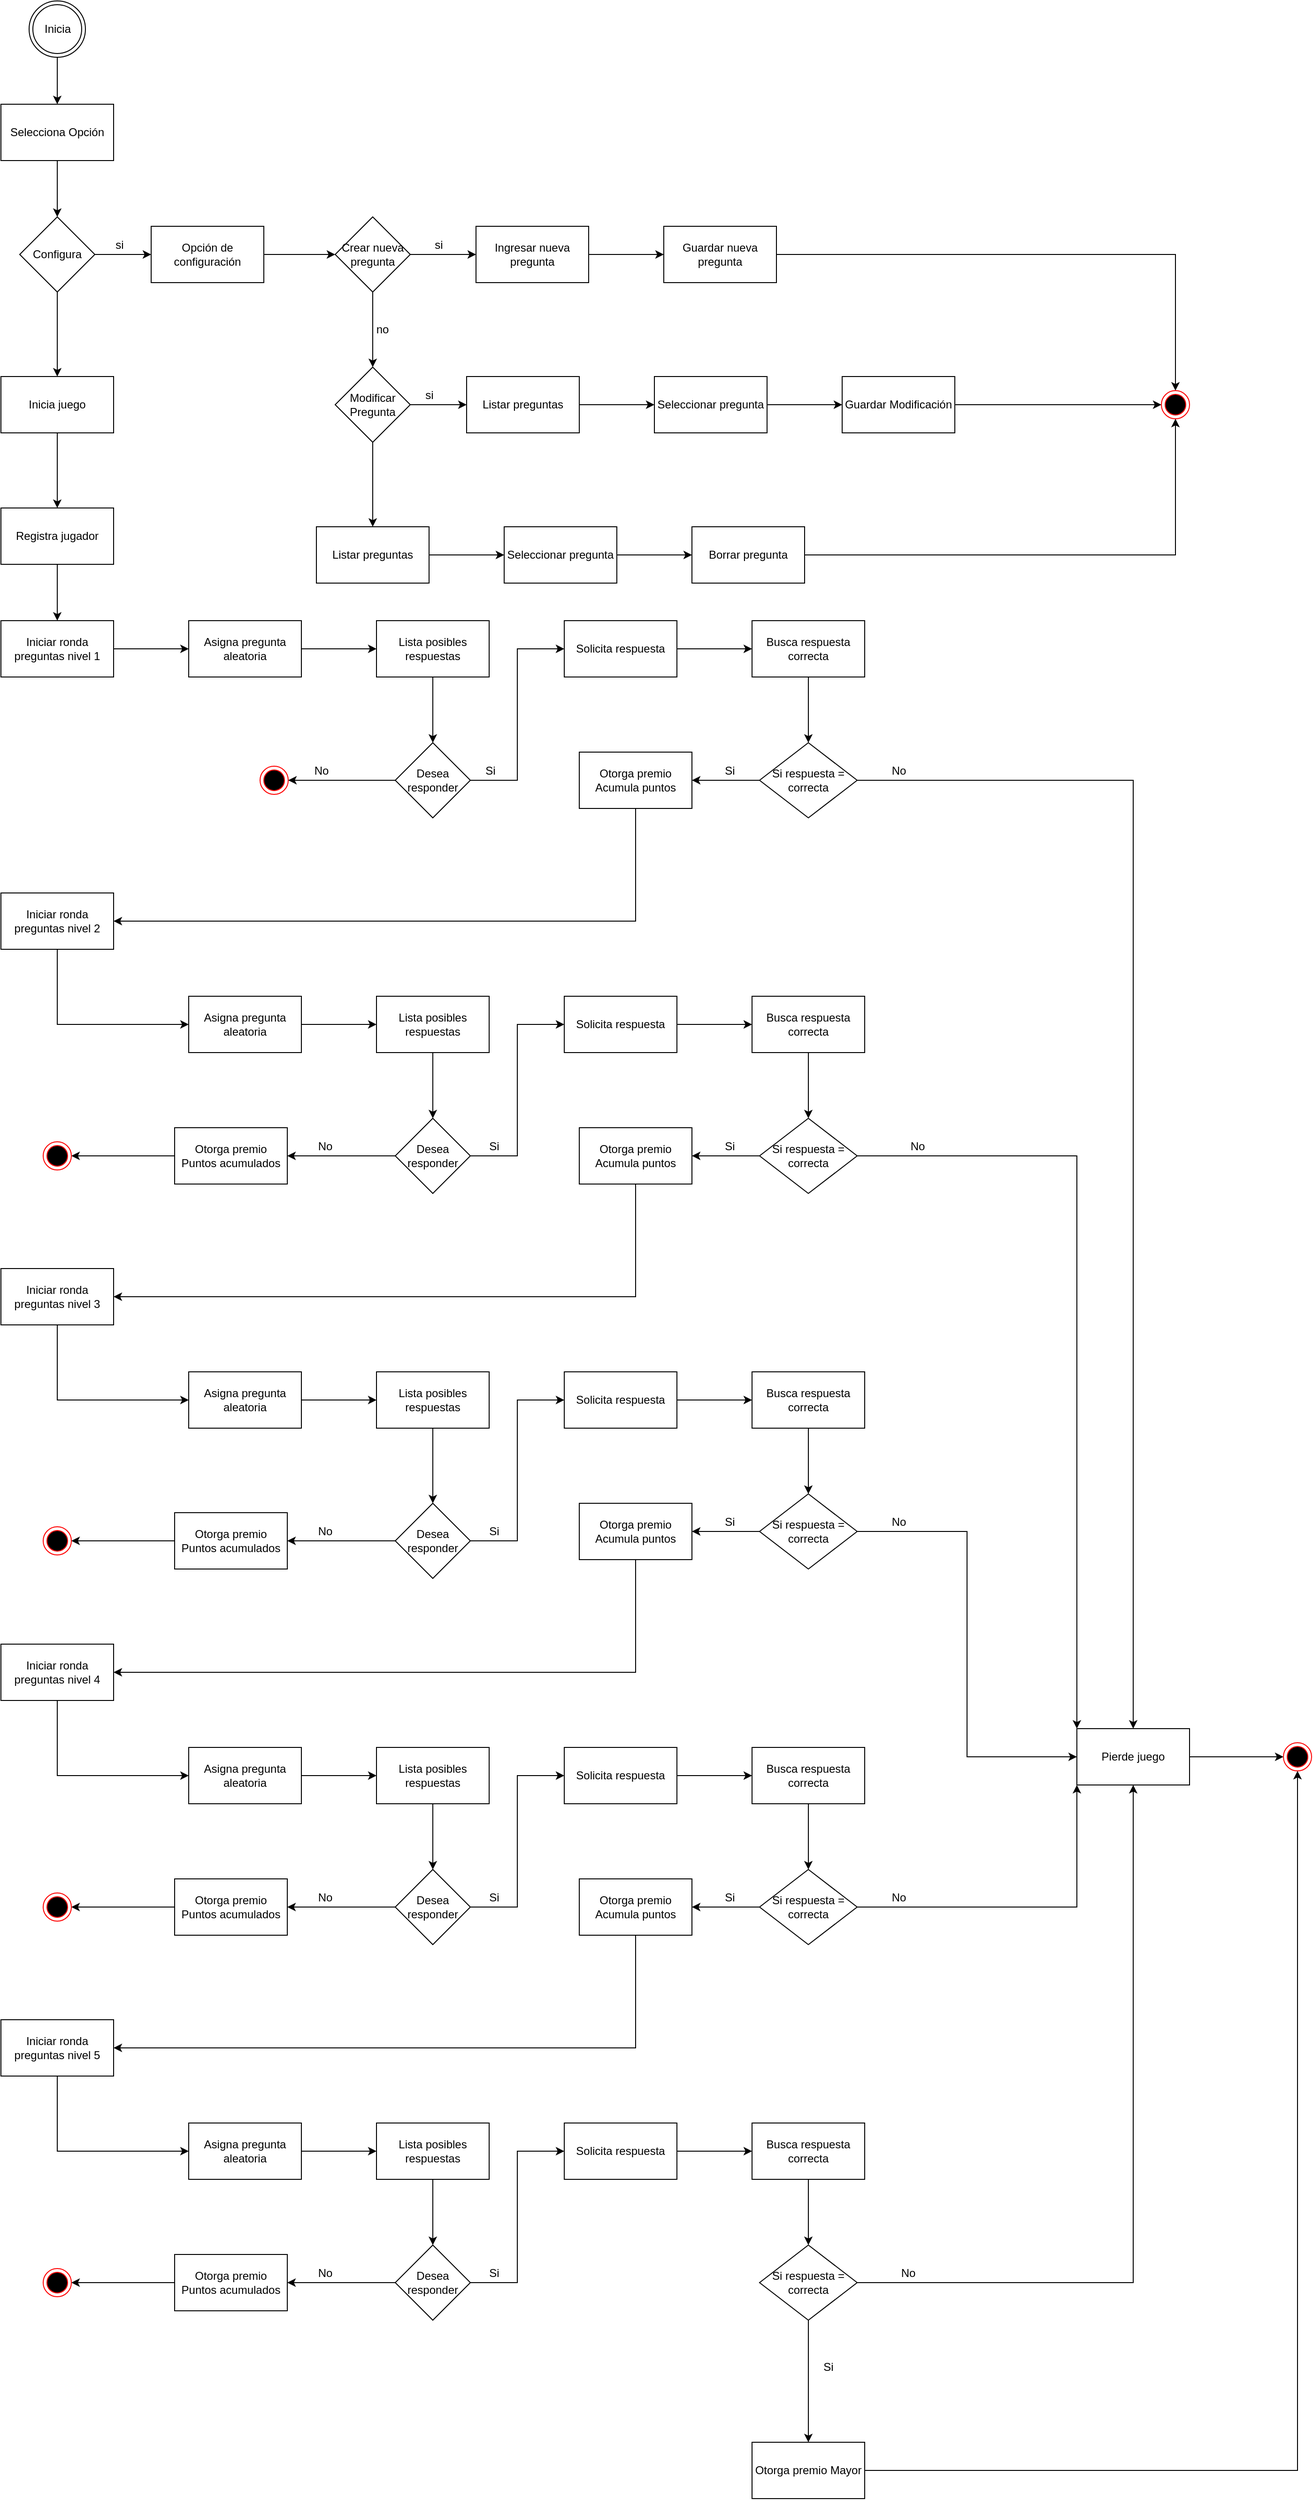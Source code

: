<mxfile version="15.3.1" type="device" pages="2"><diagram id="C5RBs43oDa-KdzZeNtuy" name="Flujo"><mxGraphModel dx="1102" dy="624" grid="1" gridSize="10" guides="1" tooltips="1" connect="1" arrows="1" fold="1" page="1" pageScale="1" pageWidth="827" pageHeight="1169" math="0" shadow="0"><root><mxCell id="WIyWlLk6GJQsqaUBKTNV-0"/><mxCell id="WIyWlLk6GJQsqaUBKTNV-1" parent="WIyWlLk6GJQsqaUBKTNV-0"/><mxCell id="tXvdIwY69eJyTciP9-Ho-4" value="" style="edgeStyle=orthogonalEdgeStyle;rounded=0;orthogonalLoop=1;jettySize=auto;html=1;" parent="WIyWlLk6GJQsqaUBKTNV-1" source="tXvdIwY69eJyTciP9-Ho-1" target="tXvdIwY69eJyTciP9-Ho-2" edge="1"><mxGeometry relative="1" as="geometry"/></mxCell><mxCell id="tXvdIwY69eJyTciP9-Ho-1" value="Inicia" style="ellipse;shape=doubleEllipse;html=1;dashed=0;whitespace=wrap;aspect=fixed;" parent="WIyWlLk6GJQsqaUBKTNV-1" vertex="1"><mxGeometry x="384" y="40" width="60" height="60" as="geometry"/></mxCell><mxCell id="tXvdIwY69eJyTciP9-Ho-5" value="" style="edgeStyle=orthogonalEdgeStyle;rounded=0;orthogonalLoop=1;jettySize=auto;html=1;" parent="WIyWlLk6GJQsqaUBKTNV-1" source="tXvdIwY69eJyTciP9-Ho-2" target="tXvdIwY69eJyTciP9-Ho-3" edge="1"><mxGeometry relative="1" as="geometry"/></mxCell><mxCell id="tXvdIwY69eJyTciP9-Ho-2" value="Selecciona Opción" style="rounded=0;whiteSpace=wrap;html=1;" parent="WIyWlLk6GJQsqaUBKTNV-1" vertex="1"><mxGeometry x="354" y="150" width="120" height="60" as="geometry"/></mxCell><mxCell id="tXvdIwY69eJyTciP9-Ho-7" value="" style="edgeStyle=orthogonalEdgeStyle;rounded=0;orthogonalLoop=1;jettySize=auto;html=1;" parent="WIyWlLk6GJQsqaUBKTNV-1" source="tXvdIwY69eJyTciP9-Ho-3" target="tXvdIwY69eJyTciP9-Ho-6" edge="1"><mxGeometry relative="1" as="geometry"/></mxCell><mxCell id="tXvdIwY69eJyTciP9-Ho-45" value="" style="edgeStyle=orthogonalEdgeStyle;rounded=0;orthogonalLoop=1;jettySize=auto;html=1;" parent="WIyWlLk6GJQsqaUBKTNV-1" source="tXvdIwY69eJyTciP9-Ho-3" target="tXvdIwY69eJyTciP9-Ho-44" edge="1"><mxGeometry relative="1" as="geometry"/></mxCell><mxCell id="tXvdIwY69eJyTciP9-Ho-3" value="Configura" style="rhombus;whiteSpace=wrap;html=1;" parent="WIyWlLk6GJQsqaUBKTNV-1" vertex="1"><mxGeometry x="374" y="270" width="80" height="80" as="geometry"/></mxCell><mxCell id="tXvdIwY69eJyTciP9-Ho-9" value="" style="edgeStyle=orthogonalEdgeStyle;rounded=0;orthogonalLoop=1;jettySize=auto;html=1;" parent="WIyWlLk6GJQsqaUBKTNV-1" source="tXvdIwY69eJyTciP9-Ho-6" target="tXvdIwY69eJyTciP9-Ho-8" edge="1"><mxGeometry relative="1" as="geometry"/></mxCell><mxCell id="tXvdIwY69eJyTciP9-Ho-6" value="Opción de configuración" style="whiteSpace=wrap;html=1;" parent="WIyWlLk6GJQsqaUBKTNV-1" vertex="1"><mxGeometry x="514" y="280" width="120" height="60" as="geometry"/></mxCell><mxCell id="tXvdIwY69eJyTciP9-Ho-11" value="" style="edgeStyle=orthogonalEdgeStyle;rounded=0;orthogonalLoop=1;jettySize=auto;html=1;" parent="WIyWlLk6GJQsqaUBKTNV-1" source="tXvdIwY69eJyTciP9-Ho-8" target="tXvdIwY69eJyTciP9-Ho-10" edge="1"><mxGeometry relative="1" as="geometry"/></mxCell><mxCell id="tXvdIwY69eJyTciP9-Ho-17" value="" style="edgeStyle=orthogonalEdgeStyle;rounded=0;orthogonalLoop=1;jettySize=auto;html=1;" parent="WIyWlLk6GJQsqaUBKTNV-1" source="tXvdIwY69eJyTciP9-Ho-8" target="tXvdIwY69eJyTciP9-Ho-16" edge="1"><mxGeometry relative="1" as="geometry"/></mxCell><mxCell id="tXvdIwY69eJyTciP9-Ho-8" value="Crear nueva pregunta" style="rhombus;whiteSpace=wrap;html=1;" parent="WIyWlLk6GJQsqaUBKTNV-1" vertex="1"><mxGeometry x="710" y="270" width="80" height="80" as="geometry"/></mxCell><mxCell id="tXvdIwY69eJyTciP9-Ho-28" value="" style="edgeStyle=orthogonalEdgeStyle;rounded=0;orthogonalLoop=1;jettySize=auto;html=1;" parent="WIyWlLk6GJQsqaUBKTNV-1" source="tXvdIwY69eJyTciP9-Ho-10" target="tXvdIwY69eJyTciP9-Ho-27" edge="1"><mxGeometry relative="1" as="geometry"/></mxCell><mxCell id="tXvdIwY69eJyTciP9-Ho-10" value="Ingresar nueva pregunta" style="whiteSpace=wrap;html=1;" parent="WIyWlLk6GJQsqaUBKTNV-1" vertex="1"><mxGeometry x="860" y="280" width="120" height="60" as="geometry"/></mxCell><mxCell id="tXvdIwY69eJyTciP9-Ho-12" value="si" style="text;html=1;align=center;verticalAlign=middle;resizable=0;points=[];autosize=1;strokeColor=none;fillColor=none;" parent="WIyWlLk6GJQsqaUBKTNV-1" vertex="1"><mxGeometry x="810" y="290" width="20" height="20" as="geometry"/></mxCell><mxCell id="tXvdIwY69eJyTciP9-Ho-13" value="si" style="text;html=1;align=center;verticalAlign=middle;resizable=0;points=[];autosize=1;strokeColor=none;fillColor=none;" parent="WIyWlLk6GJQsqaUBKTNV-1" vertex="1"><mxGeometry x="470" y="290" width="20" height="20" as="geometry"/></mxCell><mxCell id="tXvdIwY69eJyTciP9-Ho-19" value="" style="edgeStyle=orthogonalEdgeStyle;rounded=0;orthogonalLoop=1;jettySize=auto;html=1;" parent="WIyWlLk6GJQsqaUBKTNV-1" source="tXvdIwY69eJyTciP9-Ho-16" target="tXvdIwY69eJyTciP9-Ho-18" edge="1"><mxGeometry relative="1" as="geometry"/></mxCell><mxCell id="tXvdIwY69eJyTciP9-Ho-38" value="" style="edgeStyle=orthogonalEdgeStyle;rounded=0;orthogonalLoop=1;jettySize=auto;html=1;" parent="WIyWlLk6GJQsqaUBKTNV-1" source="tXvdIwY69eJyTciP9-Ho-16" target="tXvdIwY69eJyTciP9-Ho-37" edge="1"><mxGeometry relative="1" as="geometry"/></mxCell><mxCell id="tXvdIwY69eJyTciP9-Ho-16" value="Modificar Pregunta" style="rhombus;whiteSpace=wrap;html=1;" parent="WIyWlLk6GJQsqaUBKTNV-1" vertex="1"><mxGeometry x="710" y="430" width="80" height="80" as="geometry"/></mxCell><mxCell id="tXvdIwY69eJyTciP9-Ho-21" value="" style="edgeStyle=orthogonalEdgeStyle;rounded=0;orthogonalLoop=1;jettySize=auto;html=1;" parent="WIyWlLk6GJQsqaUBKTNV-1" source="tXvdIwY69eJyTciP9-Ho-18" target="tXvdIwY69eJyTciP9-Ho-20" edge="1"><mxGeometry relative="1" as="geometry"/></mxCell><mxCell id="tXvdIwY69eJyTciP9-Ho-18" value="Listar preguntas" style="whiteSpace=wrap;html=1;" parent="WIyWlLk6GJQsqaUBKTNV-1" vertex="1"><mxGeometry x="850" y="440" width="120" height="60" as="geometry"/></mxCell><mxCell id="tXvdIwY69eJyTciP9-Ho-26" value="" style="edgeStyle=orthogonalEdgeStyle;rounded=0;orthogonalLoop=1;jettySize=auto;html=1;" parent="WIyWlLk6GJQsqaUBKTNV-1" source="tXvdIwY69eJyTciP9-Ho-20" target="tXvdIwY69eJyTciP9-Ho-25" edge="1"><mxGeometry relative="1" as="geometry"/></mxCell><mxCell id="tXvdIwY69eJyTciP9-Ho-20" value="Seleccionar pregunta" style="whiteSpace=wrap;html=1;" parent="WIyWlLk6GJQsqaUBKTNV-1" vertex="1"><mxGeometry x="1050" y="440" width="120" height="60" as="geometry"/></mxCell><mxCell id="tXvdIwY69eJyTciP9-Ho-32" style="edgeStyle=orthogonalEdgeStyle;rounded=0;orthogonalLoop=1;jettySize=auto;html=1;" parent="WIyWlLk6GJQsqaUBKTNV-1" source="tXvdIwY69eJyTciP9-Ho-25" edge="1"><mxGeometry relative="1" as="geometry"><mxPoint x="1590" y="470" as="targetPoint"/></mxGeometry></mxCell><mxCell id="tXvdIwY69eJyTciP9-Ho-25" value="Guardar Modificación" style="whiteSpace=wrap;html=1;" parent="WIyWlLk6GJQsqaUBKTNV-1" vertex="1"><mxGeometry x="1250" y="440" width="120" height="60" as="geometry"/></mxCell><mxCell id="tXvdIwY69eJyTciP9-Ho-30" value="" style="edgeStyle=orthogonalEdgeStyle;rounded=0;orthogonalLoop=1;jettySize=auto;html=1;" parent="WIyWlLk6GJQsqaUBKTNV-1" source="tXvdIwY69eJyTciP9-Ho-27" target="tXvdIwY69eJyTciP9-Ho-29" edge="1"><mxGeometry relative="1" as="geometry"/></mxCell><mxCell id="tXvdIwY69eJyTciP9-Ho-27" value="Guardar nueva pregunta" style="whiteSpace=wrap;html=1;" parent="WIyWlLk6GJQsqaUBKTNV-1" vertex="1"><mxGeometry x="1060" y="280" width="120" height="60" as="geometry"/></mxCell><mxCell id="tXvdIwY69eJyTciP9-Ho-29" value="" style="ellipse;html=1;shape=endState;fillColor=#000000;strokeColor=#ff0000;" parent="WIyWlLk6GJQsqaUBKTNV-1" vertex="1"><mxGeometry x="1590" y="455" width="30" height="30" as="geometry"/></mxCell><mxCell id="tXvdIwY69eJyTciP9-Ho-33" value="si" style="text;html=1;align=center;verticalAlign=middle;resizable=0;points=[];autosize=1;strokeColor=none;fillColor=none;" parent="WIyWlLk6GJQsqaUBKTNV-1" vertex="1"><mxGeometry x="800" y="450" width="20" height="20" as="geometry"/></mxCell><mxCell id="tXvdIwY69eJyTciP9-Ho-34" value="no" style="text;html=1;align=center;verticalAlign=middle;resizable=0;points=[];autosize=1;strokeColor=none;fillColor=none;" parent="WIyWlLk6GJQsqaUBKTNV-1" vertex="1"><mxGeometry x="745" y="380" width="30" height="20" as="geometry"/></mxCell><mxCell id="tXvdIwY69eJyTciP9-Ho-40" value="" style="edgeStyle=orthogonalEdgeStyle;rounded=0;orthogonalLoop=1;jettySize=auto;html=1;" parent="WIyWlLk6GJQsqaUBKTNV-1" source="tXvdIwY69eJyTciP9-Ho-37" target="tXvdIwY69eJyTciP9-Ho-39" edge="1"><mxGeometry relative="1" as="geometry"/></mxCell><mxCell id="tXvdIwY69eJyTciP9-Ho-37" value="Listar preguntas" style="whiteSpace=wrap;html=1;" parent="WIyWlLk6GJQsqaUBKTNV-1" vertex="1"><mxGeometry x="690" y="600" width="120" height="60" as="geometry"/></mxCell><mxCell id="tXvdIwY69eJyTciP9-Ho-42" value="" style="edgeStyle=orthogonalEdgeStyle;rounded=0;orthogonalLoop=1;jettySize=auto;html=1;" parent="WIyWlLk6GJQsqaUBKTNV-1" source="tXvdIwY69eJyTciP9-Ho-39" target="tXvdIwY69eJyTciP9-Ho-41" edge="1"><mxGeometry relative="1" as="geometry"/></mxCell><mxCell id="tXvdIwY69eJyTciP9-Ho-39" value="Seleccionar pregunta" style="whiteSpace=wrap;html=1;" parent="WIyWlLk6GJQsqaUBKTNV-1" vertex="1"><mxGeometry x="890" y="600" width="120" height="60" as="geometry"/></mxCell><mxCell id="tXvdIwY69eJyTciP9-Ho-43" style="edgeStyle=orthogonalEdgeStyle;rounded=0;orthogonalLoop=1;jettySize=auto;html=1;entryX=0.5;entryY=1;entryDx=0;entryDy=0;" parent="WIyWlLk6GJQsqaUBKTNV-1" source="tXvdIwY69eJyTciP9-Ho-41" target="tXvdIwY69eJyTciP9-Ho-29" edge="1"><mxGeometry relative="1" as="geometry"/></mxCell><mxCell id="tXvdIwY69eJyTciP9-Ho-41" value="Borrar pregunta" style="whiteSpace=wrap;html=1;" parent="WIyWlLk6GJQsqaUBKTNV-1" vertex="1"><mxGeometry x="1090" y="600" width="120" height="60" as="geometry"/></mxCell><mxCell id="tXvdIwY69eJyTciP9-Ho-47" value="" style="edgeStyle=orthogonalEdgeStyle;rounded=0;orthogonalLoop=1;jettySize=auto;html=1;" parent="WIyWlLk6GJQsqaUBKTNV-1" source="tXvdIwY69eJyTciP9-Ho-44" target="tXvdIwY69eJyTciP9-Ho-46" edge="1"><mxGeometry relative="1" as="geometry"/></mxCell><mxCell id="tXvdIwY69eJyTciP9-Ho-44" value="Inicia juego" style="whiteSpace=wrap;html=1;" parent="WIyWlLk6GJQsqaUBKTNV-1" vertex="1"><mxGeometry x="354" y="440" width="120" height="60" as="geometry"/></mxCell><mxCell id="tXvdIwY69eJyTciP9-Ho-52" value="" style="edgeStyle=orthogonalEdgeStyle;rounded=0;orthogonalLoop=1;jettySize=auto;html=1;" parent="WIyWlLk6GJQsqaUBKTNV-1" source="tXvdIwY69eJyTciP9-Ho-46" target="tXvdIwY69eJyTciP9-Ho-51" edge="1"><mxGeometry relative="1" as="geometry"/></mxCell><mxCell id="tXvdIwY69eJyTciP9-Ho-46" value="Registra jugador" style="whiteSpace=wrap;html=1;" parent="WIyWlLk6GJQsqaUBKTNV-1" vertex="1"><mxGeometry x="354" y="580" width="120" height="60" as="geometry"/></mxCell><mxCell id="tXvdIwY69eJyTciP9-Ho-54" value="" style="edgeStyle=orthogonalEdgeStyle;rounded=0;orthogonalLoop=1;jettySize=auto;html=1;" parent="WIyWlLk6GJQsqaUBKTNV-1" source="tXvdIwY69eJyTciP9-Ho-51" target="tXvdIwY69eJyTciP9-Ho-53" edge="1"><mxGeometry relative="1" as="geometry"/></mxCell><mxCell id="tXvdIwY69eJyTciP9-Ho-51" value="Iniciar ronda preguntas nivel 1" style="rounded=0;whiteSpace=wrap;html=1;" parent="WIyWlLk6GJQsqaUBKTNV-1" vertex="1"><mxGeometry x="354" y="700" width="120" height="60" as="geometry"/></mxCell><mxCell id="tXvdIwY69eJyTciP9-Ho-56" value="" style="edgeStyle=orthogonalEdgeStyle;rounded=0;orthogonalLoop=1;jettySize=auto;html=1;" parent="WIyWlLk6GJQsqaUBKTNV-1" source="tXvdIwY69eJyTciP9-Ho-53" target="tXvdIwY69eJyTciP9-Ho-55" edge="1"><mxGeometry relative="1" as="geometry"/></mxCell><mxCell id="tXvdIwY69eJyTciP9-Ho-53" value="Asigna pregunta aleatoria" style="rounded=0;whiteSpace=wrap;html=1;" parent="WIyWlLk6GJQsqaUBKTNV-1" vertex="1"><mxGeometry x="554" y="700" width="120" height="60" as="geometry"/></mxCell><mxCell id="tXvdIwY69eJyTciP9-Ho-153" value="" style="edgeStyle=orthogonalEdgeStyle;rounded=0;orthogonalLoop=1;jettySize=auto;html=1;" parent="WIyWlLk6GJQsqaUBKTNV-1" source="tXvdIwY69eJyTciP9-Ho-55" target="tXvdIwY69eJyTciP9-Ho-152" edge="1"><mxGeometry relative="1" as="geometry"/></mxCell><mxCell id="tXvdIwY69eJyTciP9-Ho-55" value="Lista posibles respuestas" style="rounded=0;whiteSpace=wrap;html=1;" parent="WIyWlLk6GJQsqaUBKTNV-1" vertex="1"><mxGeometry x="754" y="700" width="120" height="60" as="geometry"/></mxCell><mxCell id="tXvdIwY69eJyTciP9-Ho-64" value="" style="edgeStyle=orthogonalEdgeStyle;rounded=0;orthogonalLoop=1;jettySize=auto;html=1;" parent="WIyWlLk6GJQsqaUBKTNV-1" source="tXvdIwY69eJyTciP9-Ho-57" target="tXvdIwY69eJyTciP9-Ho-63" edge="1"><mxGeometry relative="1" as="geometry"/></mxCell><mxCell id="tXvdIwY69eJyTciP9-Ho-57" value="Solicita respuesta" style="rounded=0;whiteSpace=wrap;html=1;" parent="WIyWlLk6GJQsqaUBKTNV-1" vertex="1"><mxGeometry x="954" y="700" width="120" height="60" as="geometry"/></mxCell><mxCell id="tXvdIwY69eJyTciP9-Ho-66" value="" style="edgeStyle=orthogonalEdgeStyle;rounded=0;orthogonalLoop=1;jettySize=auto;html=1;" parent="WIyWlLk6GJQsqaUBKTNV-1" source="tXvdIwY69eJyTciP9-Ho-63" target="tXvdIwY69eJyTciP9-Ho-65" edge="1"><mxGeometry relative="1" as="geometry"/></mxCell><mxCell id="tXvdIwY69eJyTciP9-Ho-63" value="Busca respuesta correcta" style="rounded=0;whiteSpace=wrap;html=1;" parent="WIyWlLk6GJQsqaUBKTNV-1" vertex="1"><mxGeometry x="1154" y="700" width="120" height="60" as="geometry"/></mxCell><mxCell id="tXvdIwY69eJyTciP9-Ho-68" value="" style="edgeStyle=orthogonalEdgeStyle;rounded=0;orthogonalLoop=1;jettySize=auto;html=1;" parent="WIyWlLk6GJQsqaUBKTNV-1" source="tXvdIwY69eJyTciP9-Ho-65" target="tXvdIwY69eJyTciP9-Ho-67" edge="1"><mxGeometry relative="1" as="geometry"/></mxCell><mxCell id="tXvdIwY69eJyTciP9-Ho-209" style="edgeStyle=orthogonalEdgeStyle;rounded=0;orthogonalLoop=1;jettySize=auto;html=1;exitX=1;exitY=0.5;exitDx=0;exitDy=0;entryX=0.5;entryY=0;entryDx=0;entryDy=0;" parent="WIyWlLk6GJQsqaUBKTNV-1" source="tXvdIwY69eJyTciP9-Ho-65" target="tXvdIwY69eJyTciP9-Ho-201" edge="1"><mxGeometry relative="1" as="geometry"/></mxCell><mxCell id="tXvdIwY69eJyTciP9-Ho-65" value="Si respuesta = correcta" style="rhombus;whiteSpace=wrap;html=1;rounded=0;" parent="WIyWlLk6GJQsqaUBKTNV-1" vertex="1"><mxGeometry x="1162" y="830" width="104" height="80" as="geometry"/></mxCell><mxCell id="tXvdIwY69eJyTciP9-Ho-207" style="edgeStyle=orthogonalEdgeStyle;rounded=0;orthogonalLoop=1;jettySize=auto;html=1;exitX=0.5;exitY=1;exitDx=0;exitDy=0;entryX=1;entryY=0.5;entryDx=0;entryDy=0;" parent="WIyWlLk6GJQsqaUBKTNV-1" source="tXvdIwY69eJyTciP9-Ho-67" target="tXvdIwY69eJyTciP9-Ho-74" edge="1"><mxGeometry relative="1" as="geometry"/></mxCell><mxCell id="tXvdIwY69eJyTciP9-Ho-67" value="Otorga premio&lt;br&gt;Acumula puntos" style="whiteSpace=wrap;html=1;rounded=0;" parent="WIyWlLk6GJQsqaUBKTNV-1" vertex="1"><mxGeometry x="970" y="840" width="120" height="60" as="geometry"/></mxCell><mxCell id="tXvdIwY69eJyTciP9-Ho-69" value="Si" style="text;html=1;align=center;verticalAlign=middle;resizable=0;points=[];autosize=1;strokeColor=none;fillColor=none;" parent="WIyWlLk6GJQsqaUBKTNV-1" vertex="1"><mxGeometry x="1115" y="850" width="30" height="20" as="geometry"/></mxCell><mxCell id="tXvdIwY69eJyTciP9-Ho-92" style="edgeStyle=orthogonalEdgeStyle;rounded=0;orthogonalLoop=1;jettySize=auto;html=1;entryX=0;entryY=0.5;entryDx=0;entryDy=0;" parent="WIyWlLk6GJQsqaUBKTNV-1" source="tXvdIwY69eJyTciP9-Ho-74" target="tXvdIwY69eJyTciP9-Ho-78" edge="1"><mxGeometry relative="1" as="geometry"><mxPoint x="414" y="1130" as="targetPoint"/><Array as="points"><mxPoint x="414" y="1130"/></Array></mxGeometry></mxCell><mxCell id="tXvdIwY69eJyTciP9-Ho-74" value="Iniciar ronda preguntas nivel 2" style="whiteSpace=wrap;html=1;rounded=0;" parent="WIyWlLk6GJQsqaUBKTNV-1" vertex="1"><mxGeometry x="354" y="990" width="120" height="60" as="geometry"/></mxCell><mxCell id="tXvdIwY69eJyTciP9-Ho-77" value="" style="edgeStyle=orthogonalEdgeStyle;rounded=0;orthogonalLoop=1;jettySize=auto;html=1;" parent="WIyWlLk6GJQsqaUBKTNV-1" source="tXvdIwY69eJyTciP9-Ho-78" target="tXvdIwY69eJyTciP9-Ho-80" edge="1"><mxGeometry relative="1" as="geometry"/></mxCell><mxCell id="tXvdIwY69eJyTciP9-Ho-78" value="Asigna pregunta aleatoria" style="rounded=0;whiteSpace=wrap;html=1;" parent="WIyWlLk6GJQsqaUBKTNV-1" vertex="1"><mxGeometry x="554" y="1100" width="120" height="60" as="geometry"/></mxCell><mxCell id="tXvdIwY69eJyTciP9-Ho-166" style="edgeStyle=orthogonalEdgeStyle;rounded=0;orthogonalLoop=1;jettySize=auto;html=1;exitX=0.5;exitY=1;exitDx=0;exitDy=0;entryX=0.5;entryY=0;entryDx=0;entryDy=0;" parent="WIyWlLk6GJQsqaUBKTNV-1" source="tXvdIwY69eJyTciP9-Ho-80" target="tXvdIwY69eJyTciP9-Ho-162" edge="1"><mxGeometry relative="1" as="geometry"/></mxCell><mxCell id="tXvdIwY69eJyTciP9-Ho-80" value="Lista posibles respuestas" style="rounded=0;whiteSpace=wrap;html=1;" parent="WIyWlLk6GJQsqaUBKTNV-1" vertex="1"><mxGeometry x="754" y="1100" width="120" height="60" as="geometry"/></mxCell><mxCell id="tXvdIwY69eJyTciP9-Ho-81" value="" style="edgeStyle=orthogonalEdgeStyle;rounded=0;orthogonalLoop=1;jettySize=auto;html=1;" parent="WIyWlLk6GJQsqaUBKTNV-1" source="tXvdIwY69eJyTciP9-Ho-82" target="tXvdIwY69eJyTciP9-Ho-84" edge="1"><mxGeometry relative="1" as="geometry"/></mxCell><mxCell id="tXvdIwY69eJyTciP9-Ho-82" value="Solicita respuesta" style="rounded=0;whiteSpace=wrap;html=1;" parent="WIyWlLk6GJQsqaUBKTNV-1" vertex="1"><mxGeometry x="954" y="1100" width="120" height="60" as="geometry"/></mxCell><mxCell id="tXvdIwY69eJyTciP9-Ho-83" value="" style="edgeStyle=orthogonalEdgeStyle;rounded=0;orthogonalLoop=1;jettySize=auto;html=1;" parent="WIyWlLk6GJQsqaUBKTNV-1" source="tXvdIwY69eJyTciP9-Ho-84" target="tXvdIwY69eJyTciP9-Ho-86" edge="1"><mxGeometry relative="1" as="geometry"/></mxCell><mxCell id="tXvdIwY69eJyTciP9-Ho-84" value="Busca respuesta correcta" style="rounded=0;whiteSpace=wrap;html=1;" parent="WIyWlLk6GJQsqaUBKTNV-1" vertex="1"><mxGeometry x="1154" y="1100" width="120" height="60" as="geometry"/></mxCell><mxCell id="tXvdIwY69eJyTciP9-Ho-85" value="" style="edgeStyle=orthogonalEdgeStyle;rounded=0;orthogonalLoop=1;jettySize=auto;html=1;" parent="WIyWlLk6GJQsqaUBKTNV-1" source="tXvdIwY69eJyTciP9-Ho-86" target="tXvdIwY69eJyTciP9-Ho-88" edge="1"><mxGeometry relative="1" as="geometry"/></mxCell><mxCell id="tXvdIwY69eJyTciP9-Ho-210" style="edgeStyle=orthogonalEdgeStyle;rounded=0;orthogonalLoop=1;jettySize=auto;html=1;exitX=1;exitY=0.5;exitDx=0;exitDy=0;entryX=0;entryY=0;entryDx=0;entryDy=0;" parent="WIyWlLk6GJQsqaUBKTNV-1" source="tXvdIwY69eJyTciP9-Ho-86" target="tXvdIwY69eJyTciP9-Ho-201" edge="1"><mxGeometry relative="1" as="geometry"/></mxCell><mxCell id="tXvdIwY69eJyTciP9-Ho-86" value="Si respuesta = correcta" style="rhombus;whiteSpace=wrap;html=1;rounded=0;" parent="WIyWlLk6GJQsqaUBKTNV-1" vertex="1"><mxGeometry x="1162" y="1230" width="104" height="80" as="geometry"/></mxCell><mxCell id="tXvdIwY69eJyTciP9-Ho-206" style="edgeStyle=orthogonalEdgeStyle;rounded=0;orthogonalLoop=1;jettySize=auto;html=1;exitX=0.5;exitY=1;exitDx=0;exitDy=0;entryX=1;entryY=0.5;entryDx=0;entryDy=0;" parent="WIyWlLk6GJQsqaUBKTNV-1" source="tXvdIwY69eJyTciP9-Ho-88" target="tXvdIwY69eJyTciP9-Ho-95" edge="1"><mxGeometry relative="1" as="geometry"/></mxCell><mxCell id="tXvdIwY69eJyTciP9-Ho-88" value="Otorga premio&lt;br&gt;Acumula puntos" style="whiteSpace=wrap;html=1;rounded=0;" parent="WIyWlLk6GJQsqaUBKTNV-1" vertex="1"><mxGeometry x="970" y="1240" width="120" height="60" as="geometry"/></mxCell><mxCell id="tXvdIwY69eJyTciP9-Ho-89" value="Si" style="text;html=1;align=center;verticalAlign=middle;resizable=0;points=[];autosize=1;strokeColor=none;fillColor=none;" parent="WIyWlLk6GJQsqaUBKTNV-1" vertex="1"><mxGeometry x="1115" y="1250" width="30" height="20" as="geometry"/></mxCell><mxCell id="tXvdIwY69eJyTciP9-Ho-94" style="edgeStyle=orthogonalEdgeStyle;rounded=0;orthogonalLoop=1;jettySize=auto;html=1;entryX=0;entryY=0.5;entryDx=0;entryDy=0;" parent="WIyWlLk6GJQsqaUBKTNV-1" source="tXvdIwY69eJyTciP9-Ho-95" target="tXvdIwY69eJyTciP9-Ho-98" edge="1"><mxGeometry relative="1" as="geometry"><mxPoint x="414" y="1530" as="targetPoint"/><Array as="points"><mxPoint x="414" y="1530"/></Array></mxGeometry></mxCell><mxCell id="tXvdIwY69eJyTciP9-Ho-95" value="Iniciar ronda preguntas nivel 3" style="whiteSpace=wrap;html=1;rounded=0;" parent="WIyWlLk6GJQsqaUBKTNV-1" vertex="1"><mxGeometry x="354" y="1390" width="120" height="60" as="geometry"/></mxCell><mxCell id="tXvdIwY69eJyTciP9-Ho-97" value="" style="edgeStyle=orthogonalEdgeStyle;rounded=0;orthogonalLoop=1;jettySize=auto;html=1;" parent="WIyWlLk6GJQsqaUBKTNV-1" source="tXvdIwY69eJyTciP9-Ho-98" target="tXvdIwY69eJyTciP9-Ho-100" edge="1"><mxGeometry relative="1" as="geometry"/></mxCell><mxCell id="tXvdIwY69eJyTciP9-Ho-98" value="Asigna pregunta aleatoria" style="rounded=0;whiteSpace=wrap;html=1;" parent="WIyWlLk6GJQsqaUBKTNV-1" vertex="1"><mxGeometry x="554" y="1500" width="120" height="60" as="geometry"/></mxCell><mxCell id="tXvdIwY69eJyTciP9-Ho-179" value="" style="edgeStyle=orthogonalEdgeStyle;rounded=0;orthogonalLoop=1;jettySize=auto;html=1;" parent="WIyWlLk6GJQsqaUBKTNV-1" source="tXvdIwY69eJyTciP9-Ho-100" target="tXvdIwY69eJyTciP9-Ho-173" edge="1"><mxGeometry relative="1" as="geometry"/></mxCell><mxCell id="tXvdIwY69eJyTciP9-Ho-100" value="Lista posibles respuestas" style="rounded=0;whiteSpace=wrap;html=1;" parent="WIyWlLk6GJQsqaUBKTNV-1" vertex="1"><mxGeometry x="754" y="1500" width="120" height="60" as="geometry"/></mxCell><mxCell id="tXvdIwY69eJyTciP9-Ho-101" value="" style="edgeStyle=orthogonalEdgeStyle;rounded=0;orthogonalLoop=1;jettySize=auto;html=1;" parent="WIyWlLk6GJQsqaUBKTNV-1" source="tXvdIwY69eJyTciP9-Ho-102" target="tXvdIwY69eJyTciP9-Ho-104" edge="1"><mxGeometry relative="1" as="geometry"/></mxCell><mxCell id="tXvdIwY69eJyTciP9-Ho-102" value="Solicita respuesta" style="rounded=0;whiteSpace=wrap;html=1;" parent="WIyWlLk6GJQsqaUBKTNV-1" vertex="1"><mxGeometry x="954" y="1500" width="120" height="60" as="geometry"/></mxCell><mxCell id="tXvdIwY69eJyTciP9-Ho-103" value="" style="edgeStyle=orthogonalEdgeStyle;rounded=0;orthogonalLoop=1;jettySize=auto;html=1;" parent="WIyWlLk6GJQsqaUBKTNV-1" source="tXvdIwY69eJyTciP9-Ho-104" target="tXvdIwY69eJyTciP9-Ho-106" edge="1"><mxGeometry relative="1" as="geometry"/></mxCell><mxCell id="tXvdIwY69eJyTciP9-Ho-104" value="Busca respuesta correcta" style="rounded=0;whiteSpace=wrap;html=1;" parent="WIyWlLk6GJQsqaUBKTNV-1" vertex="1"><mxGeometry x="1154" y="1500" width="120" height="60" as="geometry"/></mxCell><mxCell id="tXvdIwY69eJyTciP9-Ho-105" value="" style="edgeStyle=orthogonalEdgeStyle;rounded=0;orthogonalLoop=1;jettySize=auto;html=1;" parent="WIyWlLk6GJQsqaUBKTNV-1" source="tXvdIwY69eJyTciP9-Ho-106" target="tXvdIwY69eJyTciP9-Ho-108" edge="1"><mxGeometry relative="1" as="geometry"/></mxCell><mxCell id="tXvdIwY69eJyTciP9-Ho-211" style="edgeStyle=orthogonalEdgeStyle;rounded=0;orthogonalLoop=1;jettySize=auto;html=1;exitX=1;exitY=0.5;exitDx=0;exitDy=0;entryX=0;entryY=0.5;entryDx=0;entryDy=0;" parent="WIyWlLk6GJQsqaUBKTNV-1" source="tXvdIwY69eJyTciP9-Ho-106" target="tXvdIwY69eJyTciP9-Ho-201" edge="1"><mxGeometry relative="1" as="geometry"/></mxCell><mxCell id="tXvdIwY69eJyTciP9-Ho-106" value="Si respuesta = correcta" style="rhombus;whiteSpace=wrap;html=1;rounded=0;" parent="WIyWlLk6GJQsqaUBKTNV-1" vertex="1"><mxGeometry x="1162" y="1630" width="104" height="80" as="geometry"/></mxCell><mxCell id="tXvdIwY69eJyTciP9-Ho-205" style="edgeStyle=orthogonalEdgeStyle;rounded=0;orthogonalLoop=1;jettySize=auto;html=1;exitX=0.5;exitY=1;exitDx=0;exitDy=0;entryX=1;entryY=0.5;entryDx=0;entryDy=0;" parent="WIyWlLk6GJQsqaUBKTNV-1" source="tXvdIwY69eJyTciP9-Ho-108" target="tXvdIwY69eJyTciP9-Ho-114" edge="1"><mxGeometry relative="1" as="geometry"/></mxCell><mxCell id="tXvdIwY69eJyTciP9-Ho-108" value="Otorga premio&lt;br&gt;Acumula puntos" style="whiteSpace=wrap;html=1;rounded=0;" parent="WIyWlLk6GJQsqaUBKTNV-1" vertex="1"><mxGeometry x="970" y="1640" width="120" height="60" as="geometry"/></mxCell><mxCell id="tXvdIwY69eJyTciP9-Ho-109" value="Si" style="text;html=1;align=center;verticalAlign=middle;resizable=0;points=[];autosize=1;strokeColor=none;fillColor=none;" parent="WIyWlLk6GJQsqaUBKTNV-1" vertex="1"><mxGeometry x="1115" y="1650" width="30" height="20" as="geometry"/></mxCell><mxCell id="tXvdIwY69eJyTciP9-Ho-113" style="edgeStyle=orthogonalEdgeStyle;rounded=0;orthogonalLoop=1;jettySize=auto;html=1;entryX=0;entryY=0.5;entryDx=0;entryDy=0;" parent="WIyWlLk6GJQsqaUBKTNV-1" source="tXvdIwY69eJyTciP9-Ho-114" target="tXvdIwY69eJyTciP9-Ho-117" edge="1"><mxGeometry relative="1" as="geometry"><mxPoint x="414" y="1930" as="targetPoint"/><Array as="points"><mxPoint x="414" y="1930"/></Array></mxGeometry></mxCell><mxCell id="tXvdIwY69eJyTciP9-Ho-114" value="Iniciar ronda preguntas nivel 4" style="whiteSpace=wrap;html=1;rounded=0;" parent="WIyWlLk6GJQsqaUBKTNV-1" vertex="1"><mxGeometry x="354" y="1790" width="120" height="60" as="geometry"/></mxCell><mxCell id="tXvdIwY69eJyTciP9-Ho-116" value="" style="edgeStyle=orthogonalEdgeStyle;rounded=0;orthogonalLoop=1;jettySize=auto;html=1;" parent="WIyWlLk6GJQsqaUBKTNV-1" source="tXvdIwY69eJyTciP9-Ho-117" target="tXvdIwY69eJyTciP9-Ho-119" edge="1"><mxGeometry relative="1" as="geometry"/></mxCell><mxCell id="tXvdIwY69eJyTciP9-Ho-117" value="Asigna pregunta aleatoria" style="rounded=0;whiteSpace=wrap;html=1;" parent="WIyWlLk6GJQsqaUBKTNV-1" vertex="1"><mxGeometry x="554" y="1900" width="120" height="60" as="geometry"/></mxCell><mxCell id="tXvdIwY69eJyTciP9-Ho-188" value="" style="edgeStyle=orthogonalEdgeStyle;rounded=0;orthogonalLoop=1;jettySize=auto;html=1;" parent="WIyWlLk6GJQsqaUBKTNV-1" source="tXvdIwY69eJyTciP9-Ho-119" target="tXvdIwY69eJyTciP9-Ho-182" edge="1"><mxGeometry relative="1" as="geometry"/></mxCell><mxCell id="tXvdIwY69eJyTciP9-Ho-119" value="Lista posibles respuestas" style="rounded=0;whiteSpace=wrap;html=1;" parent="WIyWlLk6GJQsqaUBKTNV-1" vertex="1"><mxGeometry x="754" y="1900" width="120" height="60" as="geometry"/></mxCell><mxCell id="tXvdIwY69eJyTciP9-Ho-120" value="" style="edgeStyle=orthogonalEdgeStyle;rounded=0;orthogonalLoop=1;jettySize=auto;html=1;" parent="WIyWlLk6GJQsqaUBKTNV-1" source="tXvdIwY69eJyTciP9-Ho-121" target="tXvdIwY69eJyTciP9-Ho-123" edge="1"><mxGeometry relative="1" as="geometry"/></mxCell><mxCell id="tXvdIwY69eJyTciP9-Ho-121" value="Solicita respuesta" style="rounded=0;whiteSpace=wrap;html=1;" parent="WIyWlLk6GJQsqaUBKTNV-1" vertex="1"><mxGeometry x="954" y="1900" width="120" height="60" as="geometry"/></mxCell><mxCell id="tXvdIwY69eJyTciP9-Ho-122" value="" style="edgeStyle=orthogonalEdgeStyle;rounded=0;orthogonalLoop=1;jettySize=auto;html=1;" parent="WIyWlLk6GJQsqaUBKTNV-1" source="tXvdIwY69eJyTciP9-Ho-123" target="tXvdIwY69eJyTciP9-Ho-125" edge="1"><mxGeometry relative="1" as="geometry"/></mxCell><mxCell id="tXvdIwY69eJyTciP9-Ho-123" value="Busca respuesta correcta" style="rounded=0;whiteSpace=wrap;html=1;" parent="WIyWlLk6GJQsqaUBKTNV-1" vertex="1"><mxGeometry x="1154" y="1900" width="120" height="60" as="geometry"/></mxCell><mxCell id="tXvdIwY69eJyTciP9-Ho-124" value="" style="edgeStyle=orthogonalEdgeStyle;rounded=0;orthogonalLoop=1;jettySize=auto;html=1;" parent="WIyWlLk6GJQsqaUBKTNV-1" source="tXvdIwY69eJyTciP9-Ho-125" target="tXvdIwY69eJyTciP9-Ho-127" edge="1"><mxGeometry relative="1" as="geometry"/></mxCell><mxCell id="tXvdIwY69eJyTciP9-Ho-212" style="edgeStyle=orthogonalEdgeStyle;rounded=0;orthogonalLoop=1;jettySize=auto;html=1;exitX=1;exitY=0.5;exitDx=0;exitDy=0;entryX=0;entryY=1;entryDx=0;entryDy=0;" parent="WIyWlLk6GJQsqaUBKTNV-1" source="tXvdIwY69eJyTciP9-Ho-125" target="tXvdIwY69eJyTciP9-Ho-201" edge="1"><mxGeometry relative="1" as="geometry"/></mxCell><mxCell id="tXvdIwY69eJyTciP9-Ho-125" value="Si respuesta = correcta" style="rhombus;whiteSpace=wrap;html=1;rounded=0;" parent="WIyWlLk6GJQsqaUBKTNV-1" vertex="1"><mxGeometry x="1162" y="2030" width="104" height="80" as="geometry"/></mxCell><mxCell id="tXvdIwY69eJyTciP9-Ho-204" style="edgeStyle=orthogonalEdgeStyle;rounded=0;orthogonalLoop=1;jettySize=auto;html=1;exitX=0.5;exitY=1;exitDx=0;exitDy=0;entryX=1;entryY=0.5;entryDx=0;entryDy=0;" parent="WIyWlLk6GJQsqaUBKTNV-1" source="tXvdIwY69eJyTciP9-Ho-127" target="tXvdIwY69eJyTciP9-Ho-133" edge="1"><mxGeometry relative="1" as="geometry"/></mxCell><mxCell id="tXvdIwY69eJyTciP9-Ho-127" value="Otorga premio&lt;br&gt;Acumula puntos" style="whiteSpace=wrap;html=1;rounded=0;" parent="WIyWlLk6GJQsqaUBKTNV-1" vertex="1"><mxGeometry x="970" y="2040" width="120" height="60" as="geometry"/></mxCell><mxCell id="tXvdIwY69eJyTciP9-Ho-128" value="Si" style="text;html=1;align=center;verticalAlign=middle;resizable=0;points=[];autosize=1;strokeColor=none;fillColor=none;" parent="WIyWlLk6GJQsqaUBKTNV-1" vertex="1"><mxGeometry x="1115" y="2050" width="30" height="20" as="geometry"/></mxCell><mxCell id="tXvdIwY69eJyTciP9-Ho-132" style="edgeStyle=orthogonalEdgeStyle;rounded=0;orthogonalLoop=1;jettySize=auto;html=1;entryX=0;entryY=0.5;entryDx=0;entryDy=0;" parent="WIyWlLk6GJQsqaUBKTNV-1" source="tXvdIwY69eJyTciP9-Ho-133" target="tXvdIwY69eJyTciP9-Ho-136" edge="1"><mxGeometry relative="1" as="geometry"><mxPoint x="414" y="2330" as="targetPoint"/><Array as="points"><mxPoint x="414" y="2330"/></Array></mxGeometry></mxCell><mxCell id="tXvdIwY69eJyTciP9-Ho-133" value="Iniciar ronda preguntas nivel 5" style="whiteSpace=wrap;html=1;rounded=0;" parent="WIyWlLk6GJQsqaUBKTNV-1" vertex="1"><mxGeometry x="354" y="2190" width="120" height="60" as="geometry"/></mxCell><mxCell id="tXvdIwY69eJyTciP9-Ho-135" value="" style="edgeStyle=orthogonalEdgeStyle;rounded=0;orthogonalLoop=1;jettySize=auto;html=1;" parent="WIyWlLk6GJQsqaUBKTNV-1" source="tXvdIwY69eJyTciP9-Ho-136" target="tXvdIwY69eJyTciP9-Ho-138" edge="1"><mxGeometry relative="1" as="geometry"/></mxCell><mxCell id="tXvdIwY69eJyTciP9-Ho-136" value="Asigna pregunta aleatoria" style="rounded=0;whiteSpace=wrap;html=1;" parent="WIyWlLk6GJQsqaUBKTNV-1" vertex="1"><mxGeometry x="554" y="2300" width="120" height="60" as="geometry"/></mxCell><mxCell id="tXvdIwY69eJyTciP9-Ho-197" value="" style="edgeStyle=orthogonalEdgeStyle;rounded=0;orthogonalLoop=1;jettySize=auto;html=1;" parent="WIyWlLk6GJQsqaUBKTNV-1" source="tXvdIwY69eJyTciP9-Ho-138" target="tXvdIwY69eJyTciP9-Ho-191" edge="1"><mxGeometry relative="1" as="geometry"/></mxCell><mxCell id="tXvdIwY69eJyTciP9-Ho-138" value="Lista posibles respuestas" style="rounded=0;whiteSpace=wrap;html=1;" parent="WIyWlLk6GJQsqaUBKTNV-1" vertex="1"><mxGeometry x="754" y="2300" width="120" height="60" as="geometry"/></mxCell><mxCell id="tXvdIwY69eJyTciP9-Ho-139" value="" style="edgeStyle=orthogonalEdgeStyle;rounded=0;orthogonalLoop=1;jettySize=auto;html=1;" parent="WIyWlLk6GJQsqaUBKTNV-1" source="tXvdIwY69eJyTciP9-Ho-140" target="tXvdIwY69eJyTciP9-Ho-142" edge="1"><mxGeometry relative="1" as="geometry"/></mxCell><mxCell id="tXvdIwY69eJyTciP9-Ho-140" value="Solicita respuesta" style="rounded=0;whiteSpace=wrap;html=1;" parent="WIyWlLk6GJQsqaUBKTNV-1" vertex="1"><mxGeometry x="954" y="2300" width="120" height="60" as="geometry"/></mxCell><mxCell id="tXvdIwY69eJyTciP9-Ho-141" value="" style="edgeStyle=orthogonalEdgeStyle;rounded=0;orthogonalLoop=1;jettySize=auto;html=1;" parent="WIyWlLk6GJQsqaUBKTNV-1" source="tXvdIwY69eJyTciP9-Ho-142" target="tXvdIwY69eJyTciP9-Ho-144" edge="1"><mxGeometry relative="1" as="geometry"/></mxCell><mxCell id="tXvdIwY69eJyTciP9-Ho-142" value="Busca respuesta correcta" style="rounded=0;whiteSpace=wrap;html=1;" parent="WIyWlLk6GJQsqaUBKTNV-1" vertex="1"><mxGeometry x="1154" y="2300" width="120" height="60" as="geometry"/></mxCell><mxCell id="tXvdIwY69eJyTciP9-Ho-143" value="" style="edgeStyle=orthogonalEdgeStyle;rounded=0;orthogonalLoop=1;jettySize=auto;html=1;" parent="WIyWlLk6GJQsqaUBKTNV-1" source="tXvdIwY69eJyTciP9-Ho-144" target="tXvdIwY69eJyTciP9-Ho-146" edge="1"><mxGeometry relative="1" as="geometry"/></mxCell><mxCell id="tXvdIwY69eJyTciP9-Ho-202" value="" style="edgeStyle=orthogonalEdgeStyle;rounded=0;orthogonalLoop=1;jettySize=auto;html=1;" parent="WIyWlLk6GJQsqaUBKTNV-1" source="tXvdIwY69eJyTciP9-Ho-144" target="tXvdIwY69eJyTciP9-Ho-201" edge="1"><mxGeometry relative="1" as="geometry"/></mxCell><mxCell id="tXvdIwY69eJyTciP9-Ho-144" value="Si respuesta = correcta" style="rhombus;whiteSpace=wrap;html=1;rounded=0;" parent="WIyWlLk6GJQsqaUBKTNV-1" vertex="1"><mxGeometry x="1162" y="2430" width="104" height="80" as="geometry"/></mxCell><mxCell id="tXvdIwY69eJyTciP9-Ho-215" style="edgeStyle=orthogonalEdgeStyle;rounded=0;orthogonalLoop=1;jettySize=auto;html=1;exitX=1;exitY=0.5;exitDx=0;exitDy=0;" parent="WIyWlLk6GJQsqaUBKTNV-1" source="tXvdIwY69eJyTciP9-Ho-146" target="tXvdIwY69eJyTciP9-Ho-213" edge="1"><mxGeometry relative="1" as="geometry"/></mxCell><mxCell id="tXvdIwY69eJyTciP9-Ho-146" value="Otorga premio Mayor" style="whiteSpace=wrap;html=1;rounded=0;" parent="WIyWlLk6GJQsqaUBKTNV-1" vertex="1"><mxGeometry x="1154" y="2640" width="120" height="60" as="geometry"/></mxCell><mxCell id="tXvdIwY69eJyTciP9-Ho-147" value="Si" style="text;html=1;align=center;verticalAlign=middle;resizable=0;points=[];autosize=1;strokeColor=none;fillColor=none;" parent="WIyWlLk6GJQsqaUBKTNV-1" vertex="1"><mxGeometry x="1220" y="2550" width="30" height="20" as="geometry"/></mxCell><mxCell id="tXvdIwY69eJyTciP9-Ho-155" style="edgeStyle=orthogonalEdgeStyle;rounded=0;orthogonalLoop=1;jettySize=auto;html=1;exitX=1;exitY=0.5;exitDx=0;exitDy=0;entryX=0;entryY=0.5;entryDx=0;entryDy=0;" parent="WIyWlLk6GJQsqaUBKTNV-1" source="tXvdIwY69eJyTciP9-Ho-152" target="tXvdIwY69eJyTciP9-Ho-57" edge="1"><mxGeometry relative="1" as="geometry"/></mxCell><mxCell id="tXvdIwY69eJyTciP9-Ho-159" style="edgeStyle=orthogonalEdgeStyle;rounded=0;orthogonalLoop=1;jettySize=auto;html=1;exitX=0;exitY=0.5;exitDx=0;exitDy=0;entryX=1;entryY=0.5;entryDx=0;entryDy=0;" parent="WIyWlLk6GJQsqaUBKTNV-1" source="tXvdIwY69eJyTciP9-Ho-152" target="tXvdIwY69eJyTciP9-Ho-158" edge="1"><mxGeometry relative="1" as="geometry"/></mxCell><mxCell id="tXvdIwY69eJyTciP9-Ho-152" value="Desea responder" style="rhombus;whiteSpace=wrap;html=1;rounded=0;" parent="WIyWlLk6GJQsqaUBKTNV-1" vertex="1"><mxGeometry x="774" y="830" width="80" height="80" as="geometry"/></mxCell><mxCell id="tXvdIwY69eJyTciP9-Ho-157" value="Si" style="text;html=1;align=center;verticalAlign=middle;resizable=0;points=[];autosize=1;strokeColor=none;fillColor=none;" parent="WIyWlLk6GJQsqaUBKTNV-1" vertex="1"><mxGeometry x="860" y="850" width="30" height="20" as="geometry"/></mxCell><mxCell id="tXvdIwY69eJyTciP9-Ho-158" value="" style="ellipse;html=1;shape=endState;fillColor=#000000;strokeColor=#ff0000;" parent="WIyWlLk6GJQsqaUBKTNV-1" vertex="1"><mxGeometry x="630" y="855" width="30" height="30" as="geometry"/></mxCell><mxCell id="tXvdIwY69eJyTciP9-Ho-160" value="No" style="text;html=1;align=center;verticalAlign=middle;resizable=0;points=[];autosize=1;strokeColor=none;fillColor=none;" parent="WIyWlLk6GJQsqaUBKTNV-1" vertex="1"><mxGeometry x="680" y="850" width="30" height="20" as="geometry"/></mxCell><mxCell id="tXvdIwY69eJyTciP9-Ho-167" style="edgeStyle=orthogonalEdgeStyle;rounded=0;orthogonalLoop=1;jettySize=auto;html=1;exitX=1;exitY=0.5;exitDx=0;exitDy=0;entryX=0;entryY=0.5;entryDx=0;entryDy=0;" parent="WIyWlLk6GJQsqaUBKTNV-1" source="tXvdIwY69eJyTciP9-Ho-162" target="tXvdIwY69eJyTciP9-Ho-82" edge="1"><mxGeometry relative="1" as="geometry"/></mxCell><mxCell id="tXvdIwY69eJyTciP9-Ho-169" style="edgeStyle=orthogonalEdgeStyle;rounded=0;orthogonalLoop=1;jettySize=auto;html=1;exitX=0;exitY=0.5;exitDx=0;exitDy=0;entryX=1;entryY=0.5;entryDx=0;entryDy=0;" parent="WIyWlLk6GJQsqaUBKTNV-1" source="tXvdIwY69eJyTciP9-Ho-162" target="tXvdIwY69eJyTciP9-Ho-168" edge="1"><mxGeometry relative="1" as="geometry"/></mxCell><mxCell id="tXvdIwY69eJyTciP9-Ho-162" value="Desea responder" style="rhombus;whiteSpace=wrap;html=1;rounded=0;" parent="WIyWlLk6GJQsqaUBKTNV-1" vertex="1"><mxGeometry x="774" y="1230" width="80" height="80" as="geometry"/></mxCell><mxCell id="tXvdIwY69eJyTciP9-Ho-163" value="Si" style="text;html=1;align=center;verticalAlign=middle;resizable=0;points=[];autosize=1;strokeColor=none;fillColor=none;" parent="WIyWlLk6GJQsqaUBKTNV-1" vertex="1"><mxGeometry x="864" y="1250" width="30" height="20" as="geometry"/></mxCell><mxCell id="tXvdIwY69eJyTciP9-Ho-165" value="No" style="text;html=1;align=center;verticalAlign=middle;resizable=0;points=[];autosize=1;strokeColor=none;fillColor=none;" parent="WIyWlLk6GJQsqaUBKTNV-1" vertex="1"><mxGeometry x="684" y="1250" width="30" height="20" as="geometry"/></mxCell><mxCell id="tXvdIwY69eJyTciP9-Ho-171" value="" style="edgeStyle=orthogonalEdgeStyle;rounded=0;orthogonalLoop=1;jettySize=auto;html=1;" parent="WIyWlLk6GJQsqaUBKTNV-1" source="tXvdIwY69eJyTciP9-Ho-168" target="tXvdIwY69eJyTciP9-Ho-170" edge="1"><mxGeometry relative="1" as="geometry"/></mxCell><mxCell id="tXvdIwY69eJyTciP9-Ho-168" value="Otorga premio&lt;br&gt;Puntos acumulados" style="whiteSpace=wrap;html=1;rounded=0;" parent="WIyWlLk6GJQsqaUBKTNV-1" vertex="1"><mxGeometry x="539" y="1240" width="120" height="60" as="geometry"/></mxCell><mxCell id="tXvdIwY69eJyTciP9-Ho-170" value="" style="ellipse;html=1;shape=endState;fillColor=#000000;strokeColor=#ff0000;" parent="WIyWlLk6GJQsqaUBKTNV-1" vertex="1"><mxGeometry x="399" y="1255" width="30" height="30" as="geometry"/></mxCell><mxCell id="tXvdIwY69eJyTciP9-Ho-172" style="edgeStyle=orthogonalEdgeStyle;rounded=0;orthogonalLoop=1;jettySize=auto;html=1;exitX=0;exitY=0.5;exitDx=0;exitDy=0;entryX=1;entryY=0.5;entryDx=0;entryDy=0;" parent="WIyWlLk6GJQsqaUBKTNV-1" source="tXvdIwY69eJyTciP9-Ho-173" target="tXvdIwY69eJyTciP9-Ho-177" edge="1"><mxGeometry relative="1" as="geometry"/></mxCell><mxCell id="tXvdIwY69eJyTciP9-Ho-180" style="edgeStyle=orthogonalEdgeStyle;rounded=0;orthogonalLoop=1;jettySize=auto;html=1;exitX=1;exitY=0.5;exitDx=0;exitDy=0;entryX=0;entryY=0.5;entryDx=0;entryDy=0;" parent="WIyWlLk6GJQsqaUBKTNV-1" source="tXvdIwY69eJyTciP9-Ho-173" target="tXvdIwY69eJyTciP9-Ho-102" edge="1"><mxGeometry relative="1" as="geometry"/></mxCell><mxCell id="tXvdIwY69eJyTciP9-Ho-173" value="Desea responder" style="rhombus;whiteSpace=wrap;html=1;rounded=0;" parent="WIyWlLk6GJQsqaUBKTNV-1" vertex="1"><mxGeometry x="774" y="1640" width="80" height="80" as="geometry"/></mxCell><mxCell id="tXvdIwY69eJyTciP9-Ho-174" value="Si" style="text;html=1;align=center;verticalAlign=middle;resizable=0;points=[];autosize=1;strokeColor=none;fillColor=none;" parent="WIyWlLk6GJQsqaUBKTNV-1" vertex="1"><mxGeometry x="864" y="1660" width="30" height="20" as="geometry"/></mxCell><mxCell id="tXvdIwY69eJyTciP9-Ho-175" value="No" style="text;html=1;align=center;verticalAlign=middle;resizable=0;points=[];autosize=1;strokeColor=none;fillColor=none;" parent="WIyWlLk6GJQsqaUBKTNV-1" vertex="1"><mxGeometry x="684" y="1660" width="30" height="20" as="geometry"/></mxCell><mxCell id="tXvdIwY69eJyTciP9-Ho-176" value="" style="edgeStyle=orthogonalEdgeStyle;rounded=0;orthogonalLoop=1;jettySize=auto;html=1;" parent="WIyWlLk6GJQsqaUBKTNV-1" source="tXvdIwY69eJyTciP9-Ho-177" target="tXvdIwY69eJyTciP9-Ho-178" edge="1"><mxGeometry relative="1" as="geometry"/></mxCell><mxCell id="tXvdIwY69eJyTciP9-Ho-177" value="Otorga premio&lt;br&gt;Puntos acumulados" style="whiteSpace=wrap;html=1;rounded=0;" parent="WIyWlLk6GJQsqaUBKTNV-1" vertex="1"><mxGeometry x="539" y="1650" width="120" height="60" as="geometry"/></mxCell><mxCell id="tXvdIwY69eJyTciP9-Ho-178" value="" style="ellipse;html=1;shape=endState;fillColor=#000000;strokeColor=#ff0000;" parent="WIyWlLk6GJQsqaUBKTNV-1" vertex="1"><mxGeometry x="399" y="1665" width="30" height="30" as="geometry"/></mxCell><mxCell id="tXvdIwY69eJyTciP9-Ho-181" style="edgeStyle=orthogonalEdgeStyle;rounded=0;orthogonalLoop=1;jettySize=auto;html=1;exitX=0;exitY=0.5;exitDx=0;exitDy=0;entryX=1;entryY=0.5;entryDx=0;entryDy=0;" parent="WIyWlLk6GJQsqaUBKTNV-1" source="tXvdIwY69eJyTciP9-Ho-182" target="tXvdIwY69eJyTciP9-Ho-186" edge="1"><mxGeometry relative="1" as="geometry"/></mxCell><mxCell id="tXvdIwY69eJyTciP9-Ho-189" style="edgeStyle=orthogonalEdgeStyle;rounded=0;orthogonalLoop=1;jettySize=auto;html=1;exitX=1;exitY=0.5;exitDx=0;exitDy=0;entryX=0;entryY=0.5;entryDx=0;entryDy=0;" parent="WIyWlLk6GJQsqaUBKTNV-1" source="tXvdIwY69eJyTciP9-Ho-182" target="tXvdIwY69eJyTciP9-Ho-121" edge="1"><mxGeometry relative="1" as="geometry"/></mxCell><mxCell id="tXvdIwY69eJyTciP9-Ho-182" value="Desea responder" style="rhombus;whiteSpace=wrap;html=1;rounded=0;" parent="WIyWlLk6GJQsqaUBKTNV-1" vertex="1"><mxGeometry x="774" y="2030" width="80" height="80" as="geometry"/></mxCell><mxCell id="tXvdIwY69eJyTciP9-Ho-183" value="Si" style="text;html=1;align=center;verticalAlign=middle;resizable=0;points=[];autosize=1;strokeColor=none;fillColor=none;" parent="WIyWlLk6GJQsqaUBKTNV-1" vertex="1"><mxGeometry x="864" y="2050" width="30" height="20" as="geometry"/></mxCell><mxCell id="tXvdIwY69eJyTciP9-Ho-184" value="No" style="text;html=1;align=center;verticalAlign=middle;resizable=0;points=[];autosize=1;strokeColor=none;fillColor=none;" parent="WIyWlLk6GJQsqaUBKTNV-1" vertex="1"><mxGeometry x="684" y="2050" width="30" height="20" as="geometry"/></mxCell><mxCell id="tXvdIwY69eJyTciP9-Ho-185" value="" style="edgeStyle=orthogonalEdgeStyle;rounded=0;orthogonalLoop=1;jettySize=auto;html=1;" parent="WIyWlLk6GJQsqaUBKTNV-1" source="tXvdIwY69eJyTciP9-Ho-186" target="tXvdIwY69eJyTciP9-Ho-187" edge="1"><mxGeometry relative="1" as="geometry"/></mxCell><mxCell id="tXvdIwY69eJyTciP9-Ho-186" value="Otorga premio&lt;br&gt;Puntos acumulados" style="whiteSpace=wrap;html=1;rounded=0;" parent="WIyWlLk6GJQsqaUBKTNV-1" vertex="1"><mxGeometry x="539" y="2040" width="120" height="60" as="geometry"/></mxCell><mxCell id="tXvdIwY69eJyTciP9-Ho-187" value="" style="ellipse;html=1;shape=endState;fillColor=#000000;strokeColor=#ff0000;" parent="WIyWlLk6GJQsqaUBKTNV-1" vertex="1"><mxGeometry x="399" y="2055" width="30" height="30" as="geometry"/></mxCell><mxCell id="tXvdIwY69eJyTciP9-Ho-190" style="edgeStyle=orthogonalEdgeStyle;rounded=0;orthogonalLoop=1;jettySize=auto;html=1;exitX=0;exitY=0.5;exitDx=0;exitDy=0;entryX=1;entryY=0.5;entryDx=0;entryDy=0;" parent="WIyWlLk6GJQsqaUBKTNV-1" source="tXvdIwY69eJyTciP9-Ho-191" target="tXvdIwY69eJyTciP9-Ho-195" edge="1"><mxGeometry relative="1" as="geometry"/></mxCell><mxCell id="tXvdIwY69eJyTciP9-Ho-198" style="edgeStyle=orthogonalEdgeStyle;rounded=0;orthogonalLoop=1;jettySize=auto;html=1;exitX=1;exitY=0.5;exitDx=0;exitDy=0;entryX=0;entryY=0.5;entryDx=0;entryDy=0;" parent="WIyWlLk6GJQsqaUBKTNV-1" source="tXvdIwY69eJyTciP9-Ho-191" target="tXvdIwY69eJyTciP9-Ho-140" edge="1"><mxGeometry relative="1" as="geometry"/></mxCell><mxCell id="tXvdIwY69eJyTciP9-Ho-191" value="Desea responder" style="rhombus;whiteSpace=wrap;html=1;rounded=0;" parent="WIyWlLk6GJQsqaUBKTNV-1" vertex="1"><mxGeometry x="774" y="2430" width="80" height="80" as="geometry"/></mxCell><mxCell id="tXvdIwY69eJyTciP9-Ho-192" value="Si" style="text;html=1;align=center;verticalAlign=middle;resizable=0;points=[];autosize=1;strokeColor=none;fillColor=none;" parent="WIyWlLk6GJQsqaUBKTNV-1" vertex="1"><mxGeometry x="864" y="2450" width="30" height="20" as="geometry"/></mxCell><mxCell id="tXvdIwY69eJyTciP9-Ho-193" value="No" style="text;html=1;align=center;verticalAlign=middle;resizable=0;points=[];autosize=1;strokeColor=none;fillColor=none;" parent="WIyWlLk6GJQsqaUBKTNV-1" vertex="1"><mxGeometry x="684" y="2450" width="30" height="20" as="geometry"/></mxCell><mxCell id="tXvdIwY69eJyTciP9-Ho-194" value="" style="edgeStyle=orthogonalEdgeStyle;rounded=0;orthogonalLoop=1;jettySize=auto;html=1;" parent="WIyWlLk6GJQsqaUBKTNV-1" source="tXvdIwY69eJyTciP9-Ho-195" target="tXvdIwY69eJyTciP9-Ho-196" edge="1"><mxGeometry relative="1" as="geometry"/></mxCell><mxCell id="tXvdIwY69eJyTciP9-Ho-195" value="Otorga premio&lt;br&gt;Puntos acumulados" style="whiteSpace=wrap;html=1;rounded=0;" parent="WIyWlLk6GJQsqaUBKTNV-1" vertex="1"><mxGeometry x="539" y="2440" width="120" height="60" as="geometry"/></mxCell><mxCell id="tXvdIwY69eJyTciP9-Ho-196" value="" style="ellipse;html=1;shape=endState;fillColor=#000000;strokeColor=#ff0000;" parent="WIyWlLk6GJQsqaUBKTNV-1" vertex="1"><mxGeometry x="399" y="2455" width="30" height="30" as="geometry"/></mxCell><mxCell id="tXvdIwY69eJyTciP9-Ho-214" value="" style="edgeStyle=orthogonalEdgeStyle;rounded=0;orthogonalLoop=1;jettySize=auto;html=1;" parent="WIyWlLk6GJQsqaUBKTNV-1" source="tXvdIwY69eJyTciP9-Ho-201" target="tXvdIwY69eJyTciP9-Ho-213" edge="1"><mxGeometry relative="1" as="geometry"/></mxCell><mxCell id="tXvdIwY69eJyTciP9-Ho-201" value="Pierde juego" style="whiteSpace=wrap;html=1;rounded=0;" parent="WIyWlLk6GJQsqaUBKTNV-1" vertex="1"><mxGeometry x="1500" y="1880" width="120" height="60" as="geometry"/></mxCell><mxCell id="tXvdIwY69eJyTciP9-Ho-213" value="" style="ellipse;html=1;shape=endState;fillColor=#000000;strokeColor=#ff0000;" parent="WIyWlLk6GJQsqaUBKTNV-1" vertex="1"><mxGeometry x="1720" y="1895" width="30" height="30" as="geometry"/></mxCell><mxCell id="tXvdIwY69eJyTciP9-Ho-216" value="No" style="text;html=1;align=center;verticalAlign=middle;resizable=0;points=[];autosize=1;strokeColor=none;fillColor=none;" parent="WIyWlLk6GJQsqaUBKTNV-1" vertex="1"><mxGeometry x="1295" y="850" width="30" height="20" as="geometry"/></mxCell><mxCell id="tXvdIwY69eJyTciP9-Ho-218" value="No" style="text;html=1;align=center;verticalAlign=middle;resizable=0;points=[];autosize=1;strokeColor=none;fillColor=none;" parent="WIyWlLk6GJQsqaUBKTNV-1" vertex="1"><mxGeometry x="1315" y="1250" width="30" height="20" as="geometry"/></mxCell><mxCell id="tXvdIwY69eJyTciP9-Ho-219" value="No" style="text;html=1;align=center;verticalAlign=middle;resizable=0;points=[];autosize=1;strokeColor=none;fillColor=none;" parent="WIyWlLk6GJQsqaUBKTNV-1" vertex="1"><mxGeometry x="1295" y="1650" width="30" height="20" as="geometry"/></mxCell><mxCell id="tXvdIwY69eJyTciP9-Ho-220" value="No" style="text;html=1;align=center;verticalAlign=middle;resizable=0;points=[];autosize=1;strokeColor=none;fillColor=none;" parent="WIyWlLk6GJQsqaUBKTNV-1" vertex="1"><mxGeometry x="1295" y="2050" width="30" height="20" as="geometry"/></mxCell><mxCell id="tXvdIwY69eJyTciP9-Ho-221" value="No" style="text;html=1;align=center;verticalAlign=middle;resizable=0;points=[];autosize=1;strokeColor=none;fillColor=none;" parent="WIyWlLk6GJQsqaUBKTNV-1" vertex="1"><mxGeometry x="1305" y="2450" width="30" height="20" as="geometry"/></mxCell></root></mxGraphModel></diagram><diagram id="HAiQJN8CXL5F8tOfRVOu" name="Entidades"><mxGraphModel dx="1102" dy="624" grid="1" gridSize="10" guides="1" tooltips="1" connect="1" arrows="1" fold="1" page="1" pageScale="1" pageWidth="827" pageHeight="1169" math="0" shadow="0"><root><mxCell id="yqBBpRUyBsaNJOqDRCfz-0"/><mxCell id="yqBBpRUyBsaNJOqDRCfz-1" parent="yqBBpRUyBsaNJOqDRCfz-0"/><mxCell id="yqBBpRUyBsaNJOqDRCfz-2" value="Categoria" style="swimlane;childLayout=stackLayout;horizontal=1;startSize=30;horizontalStack=0;rounded=1;fontSize=14;fontStyle=0;strokeWidth=2;resizeParent=0;resizeLast=1;shadow=0;dashed=0;align=center;" parent="yqBBpRUyBsaNJOqDRCfz-1" vertex="1"><mxGeometry x="180" y="45" width="160" height="120" as="geometry"/></mxCell><mxCell id="yqBBpRUyBsaNJOqDRCfz-3" value="+Identificador&#10;+Descripción&#10;+Nivel&#10;+Puntos" style="align=left;strokeColor=none;fillColor=none;spacingLeft=4;fontSize=12;verticalAlign=top;resizable=0;rotatable=0;part=1;" parent="yqBBpRUyBsaNJOqDRCfz-2" vertex="1"><mxGeometry y="30" width="160" height="90" as="geometry"/></mxCell><mxCell id="yqBBpRUyBsaNJOqDRCfz-4" value="Pregunta" style="swimlane;childLayout=stackLayout;horizontal=1;startSize=30;horizontalStack=0;rounded=1;fontSize=14;fontStyle=0;strokeWidth=2;resizeParent=0;resizeLast=1;shadow=0;dashed=0;align=center;" parent="yqBBpRUyBsaNJOqDRCfz-1" vertex="1"><mxGeometry x="460" y="40" width="170" height="130" as="geometry"/></mxCell><mxCell id="yqBBpRUyBsaNJOqDRCfz-5" value="+Identificador&#10;+Nivel&#10;+Texto pregunta&#10;+Categoría&#10;+Respuestas&#10;+Respuesta Correcta" style="align=left;strokeColor=none;fillColor=none;spacingLeft=4;fontSize=12;verticalAlign=top;resizable=0;rotatable=0;part=1;" parent="yqBBpRUyBsaNJOqDRCfz-4" vertex="1"><mxGeometry y="30" width="170" height="100" as="geometry"/></mxCell><mxCell id="yqBBpRUyBsaNJOqDRCfz-6" value="" style="edgeStyle=orthogonalEdgeStyle;rounded=0;orthogonalLoop=1;jettySize=auto;html=1;" parent="yqBBpRUyBsaNJOqDRCfz-1" source="yqBBpRUyBsaNJOqDRCfz-5" target="yqBBpRUyBsaNJOqDRCfz-3" edge="1"><mxGeometry relative="1" as="geometry"/></mxCell><mxCell id="yqBBpRUyBsaNJOqDRCfz-7" value="Respuesta" style="swimlane;childLayout=stackLayout;horizontal=1;startSize=30;horizontalStack=0;rounded=1;fontSize=14;fontStyle=0;strokeWidth=2;resizeParent=0;resizeLast=1;shadow=0;dashed=0;align=center;" parent="yqBBpRUyBsaNJOqDRCfz-1" vertex="1"><mxGeometry x="710" y="45" width="160" height="120" as="geometry"/></mxCell><mxCell id="yqBBpRUyBsaNJOqDRCfz-8" value="+Identificador&#10;+TextoRespuesta&#10;" style="align=left;strokeColor=none;fillColor=none;spacingLeft=4;fontSize=12;verticalAlign=top;resizable=0;rotatable=0;part=1;" parent="yqBBpRUyBsaNJOqDRCfz-7" vertex="1"><mxGeometry y="30" width="160" height="90" as="geometry"/></mxCell><mxCell id="yqBBpRUyBsaNJOqDRCfz-10" value="" style="edgeStyle=orthogonalEdgeStyle;rounded=0;orthogonalLoop=1;jettySize=auto;html=1;" parent="yqBBpRUyBsaNJOqDRCfz-1" source="yqBBpRUyBsaNJOqDRCfz-5" target="yqBBpRUyBsaNJOqDRCfz-8" edge="1"><mxGeometry relative="1" as="geometry"/></mxCell><mxCell id="yqBBpRUyBsaNJOqDRCfz-11" value="Jugador" style="swimlane;childLayout=stackLayout;horizontal=1;startSize=30;horizontalStack=0;rounded=1;fontSize=14;fontStyle=0;strokeWidth=2;resizeParent=0;resizeLast=1;shadow=0;dashed=0;align=center;" parent="yqBBpRUyBsaNJOqDRCfz-1" vertex="1"><mxGeometry x="470" y="250" width="160" height="120" as="geometry"/></mxCell><mxCell id="yqBBpRUyBsaNJOqDRCfz-12" value="+Identificador&#10;+Nombre&#10;+AcumuladoPuntos&#10;+UltimoNivel" style="align=left;strokeColor=none;fillColor=none;spacingLeft=4;fontSize=12;verticalAlign=top;resizable=0;rotatable=0;part=1;" parent="yqBBpRUyBsaNJOqDRCfz-11" vertex="1"><mxGeometry y="30" width="160" height="90" as="geometry"/></mxCell></root></mxGraphModel></diagram></mxfile>